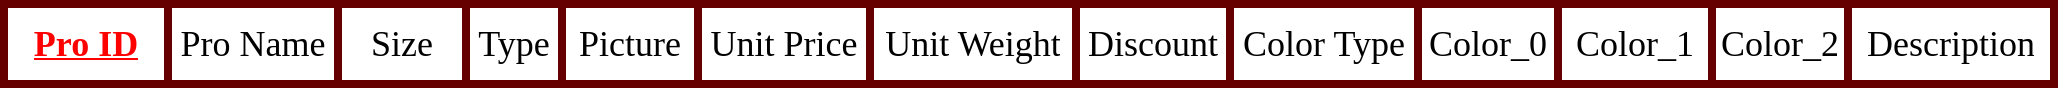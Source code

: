 <mxfile version="19.0.3" type="device" pages="9"><diagram id="R2lEEEUBdFMjLlhIrx00" name="Product"><mxGraphModel dx="1108" dy="563" grid="1" gridSize="10" guides="1" tooltips="1" connect="1" arrows="1" fold="1" page="1" pageScale="1" pageWidth="850" pageHeight="1100" math="0" shadow="0" extFonts="Permanent Marker^https://fonts.googleapis.com/css?family=Permanent+Marker"><root><mxCell id="0"/><mxCell id="1" parent="0"/><mxCell id="2ifayJPnqszkO62rYKg5-1" value="" style="shape=table;startSize=0;container=1;collapsible=0;childLayout=tableLayout;strokeWidth=4;strokeColor=#660000;" parent="1" vertex="1"><mxGeometry x="5" y="30" width="1025" height="40" as="geometry"/></mxCell><mxCell id="2ifayJPnqszkO62rYKg5-2" value="" style="shape=tableRow;horizontal=0;startSize=0;swimlaneHead=0;swimlaneBody=0;top=0;left=0;bottom=0;right=0;collapsible=0;dropTarget=0;fillColor=none;points=[[0,0.5],[1,0.5]];portConstraint=eastwest;" parent="2ifayJPnqszkO62rYKg5-1" vertex="1"><mxGeometry width="1025" height="40" as="geometry"/></mxCell><mxCell id="2ifayJPnqszkO62rYKg5-3" value="&lt;font face=&quot;Times New Roman&quot; color=&quot;#ff0000&quot; style=&quot;font-size: 18px;&quot;&gt;&lt;u style=&quot;&quot;&gt;&lt;b style=&quot;&quot;&gt;Pro ID&lt;/b&gt;&lt;/u&gt;&lt;/font&gt;" style="shape=partialRectangle;html=1;whiteSpace=wrap;connectable=0;overflow=hidden;fillColor=none;top=0;left=0;bottom=0;right=0;pointerEvents=1;" parent="2ifayJPnqszkO62rYKg5-2" vertex="1"><mxGeometry width="82" height="40" as="geometry"><mxRectangle width="82" height="40" as="alternateBounds"/></mxGeometry></mxCell><mxCell id="2ifayJPnqszkO62rYKg5-4" value="&lt;font face=&quot;Times New Roman&quot; style=&quot;font-size: 18px;&quot;&gt;Pro Name&lt;/font&gt;" style="shape=partialRectangle;html=1;whiteSpace=wrap;connectable=0;overflow=hidden;fillColor=none;top=0;left=0;bottom=0;right=0;pointerEvents=1;" parent="2ifayJPnqszkO62rYKg5-2" vertex="1"><mxGeometry x="82" width="85" height="40" as="geometry"><mxRectangle width="85" height="40" as="alternateBounds"/></mxGeometry></mxCell><mxCell id="2ifayJPnqszkO62rYKg5-5" value="&lt;font face=&quot;Times New Roman&quot; style=&quot;font-size: 18px;&quot;&gt;Size&lt;/font&gt;" style="shape=partialRectangle;html=1;whiteSpace=wrap;connectable=0;overflow=hidden;fillColor=none;top=0;left=0;bottom=0;right=0;pointerEvents=1;" parent="2ifayJPnqszkO62rYKg5-2" vertex="1"><mxGeometry x="167" width="64" height="40" as="geometry"><mxRectangle width="64" height="40" as="alternateBounds"/></mxGeometry></mxCell><mxCell id="2ifayJPnqszkO62rYKg5-6" value="&lt;font face=&quot;Times New Roman&quot; style=&quot;font-size: 18px;&quot;&gt;Type&lt;/font&gt;" style="shape=partialRectangle;html=1;whiteSpace=wrap;connectable=0;overflow=hidden;fillColor=none;top=0;left=0;bottom=0;right=0;pointerEvents=1;" parent="2ifayJPnqszkO62rYKg5-2" vertex="1"><mxGeometry x="231" width="48" height="40" as="geometry"><mxRectangle width="48" height="40" as="alternateBounds"/></mxGeometry></mxCell><mxCell id="2ifayJPnqszkO62rYKg5-7" value="&lt;font face=&quot;Times New Roman&quot; style=&quot;font-size: 18px;&quot;&gt;Picture&lt;/font&gt;" style="shape=partialRectangle;html=1;whiteSpace=wrap;connectable=0;overflow=hidden;fillColor=none;top=0;left=0;bottom=0;right=0;pointerEvents=1;" parent="2ifayJPnqszkO62rYKg5-2" vertex="1"><mxGeometry x="279" width="68" height="40" as="geometry"><mxRectangle width="68" height="40" as="alternateBounds"/></mxGeometry></mxCell><mxCell id="2ifayJPnqszkO62rYKg5-8" value="&lt;font face=&quot;Times New Roman&quot; style=&quot;font-size: 18px;&quot;&gt;Unit Price&lt;/font&gt;" style="shape=partialRectangle;html=1;whiteSpace=wrap;connectable=0;overflow=hidden;fillColor=none;top=0;left=0;bottom=0;right=0;pointerEvents=1;" parent="2ifayJPnqszkO62rYKg5-2" vertex="1"><mxGeometry x="347" width="86" height="40" as="geometry"><mxRectangle width="86" height="40" as="alternateBounds"/></mxGeometry></mxCell><mxCell id="2ifayJPnqszkO62rYKg5-9" value="&lt;font face=&quot;Times New Roman&quot; style=&quot;font-size: 18px;&quot;&gt;Unit Weight&lt;/font&gt;" style="shape=partialRectangle;html=1;whiteSpace=wrap;connectable=0;overflow=hidden;fillColor=none;top=0;left=0;bottom=0;right=0;pointerEvents=1;" parent="2ifayJPnqszkO62rYKg5-2" vertex="1"><mxGeometry x="433" width="103" height="40" as="geometry"><mxRectangle width="103" height="40" as="alternateBounds"/></mxGeometry></mxCell><mxCell id="2ifayJPnqszkO62rYKg5-10" value="&lt;font face=&quot;Times New Roman&quot; style=&quot;font-size: 18px;&quot;&gt;Discount&lt;/font&gt;" style="shape=partialRectangle;html=1;whiteSpace=wrap;connectable=0;overflow=hidden;fillColor=none;top=0;left=0;bottom=0;right=0;pointerEvents=1;" parent="2ifayJPnqszkO62rYKg5-2" vertex="1"><mxGeometry x="536" width="77" height="40" as="geometry"><mxRectangle width="77" height="40" as="alternateBounds"/></mxGeometry></mxCell><mxCell id="2ifayJPnqszkO62rYKg5-11" value="&lt;font face=&quot;Times New Roman&quot; style=&quot;font-size: 18px;&quot;&gt;Color Type&lt;/font&gt;" style="shape=partialRectangle;html=1;whiteSpace=wrap;connectable=0;overflow=hidden;fillColor=none;top=0;left=0;bottom=0;right=0;pointerEvents=1;" parent="2ifayJPnqszkO62rYKg5-2" vertex="1"><mxGeometry x="613" width="94" height="40" as="geometry"><mxRectangle width="94" height="40" as="alternateBounds"/></mxGeometry></mxCell><mxCell id="2ifayJPnqszkO62rYKg5-12" value="&lt;font face=&quot;Times New Roman&quot; style=&quot;font-size: 18px;&quot;&gt;Color_0&lt;/font&gt;" style="shape=partialRectangle;html=1;whiteSpace=wrap;connectable=0;overflow=hidden;fillColor=none;top=0;left=0;bottom=0;right=0;pointerEvents=1;" parent="2ifayJPnqszkO62rYKg5-2" vertex="1"><mxGeometry x="707" width="70" height="40" as="geometry"><mxRectangle width="70" height="40" as="alternateBounds"/></mxGeometry></mxCell><mxCell id="2ifayJPnqszkO62rYKg5-13" value="&lt;span style=&quot;&quot;&gt;&lt;font face=&quot;Times New Roman&quot; style=&quot;font-size: 18px;&quot;&gt;Color_1&lt;/font&gt;&lt;/span&gt;" style="shape=partialRectangle;html=1;whiteSpace=wrap;connectable=0;overflow=hidden;fillColor=none;top=0;left=0;bottom=0;right=0;pointerEvents=1;" parent="2ifayJPnqszkO62rYKg5-2" vertex="1"><mxGeometry x="777" width="77" height="40" as="geometry"><mxRectangle width="77" height="40" as="alternateBounds"/></mxGeometry></mxCell><mxCell id="2ifayJPnqszkO62rYKg5-14" value="&lt;span style=&quot;&quot;&gt;&lt;font face=&quot;Times New Roman&quot; style=&quot;font-size: 18px;&quot;&gt;Color_2&lt;/font&gt;&lt;/span&gt;" style="shape=partialRectangle;html=1;whiteSpace=wrap;connectable=0;overflow=hidden;fillColor=none;top=0;left=0;bottom=0;right=0;pointerEvents=1;" parent="2ifayJPnqszkO62rYKg5-2" vertex="1"><mxGeometry x="854" width="68" height="40" as="geometry"><mxRectangle width="68" height="40" as="alternateBounds"/></mxGeometry></mxCell><mxCell id="2ifayJPnqszkO62rYKg5-15" value="&lt;font face=&quot;Times New Roman&quot; style=&quot;font-size: 18px;&quot;&gt;Description&lt;/font&gt;" style="shape=partialRectangle;html=1;whiteSpace=wrap;connectable=0;overflow=hidden;fillColor=none;top=0;left=0;bottom=0;right=0;pointerEvents=1;" parent="2ifayJPnqszkO62rYKg5-2" vertex="1"><mxGeometry x="922" width="103" height="40" as="geometry"><mxRectangle width="103" height="40" as="alternateBounds"/></mxGeometry></mxCell></root></mxGraphModel></diagram><diagram id="gsistdk9WKYubF_SPt92" name="Employee"><mxGraphModel dx="1108" dy="1663" grid="1" gridSize="10" guides="1" tooltips="1" connect="1" arrows="1" fold="1" page="1" pageScale="1" pageWidth="850" pageHeight="1100" math="0" shadow="0"><root><mxCell id="0"/><mxCell id="1" parent="0"/><mxCell id="C2Mk07jFvSsin2Bm5-D6-1" value="" style="shape=table;startSize=0;container=1;collapsible=0;childLayout=tableLayout;fontSize=24;fontColor=#000000;strokeWidth=4;strokeColor=#660000;" parent="1" vertex="1"><mxGeometry x="10" y="-1070" width="815" height="40" as="geometry"/></mxCell><mxCell id="C2Mk07jFvSsin2Bm5-D6-2" value="" style="shape=tableRow;horizontal=0;startSize=0;swimlaneHead=0;swimlaneBody=0;top=0;left=0;bottom=0;right=0;collapsible=0;dropTarget=0;fillColor=none;points=[[0,0.5],[1,0.5]];portConstraint=eastwest;fontSize=24;fontColor=#000000;strokeWidth=2;" parent="C2Mk07jFvSsin2Bm5-D6-1" vertex="1"><mxGeometry width="815" height="40" as="geometry"/></mxCell><mxCell id="C2Mk07jFvSsin2Bm5-D6-3" value="&lt;b&gt;&lt;font style=&quot;font-size: 18px;&quot; face=&quot;Times New Roman&quot; color=&quot;#ff0000&quot;&gt;&lt;u&gt;SSN&lt;/u&gt;&lt;/font&gt;&lt;/b&gt;" style="shape=partialRectangle;html=1;whiteSpace=wrap;connectable=0;overflow=hidden;fillColor=none;top=0;left=0;bottom=0;right=0;pointerEvents=1;fontSize=24;fontColor=#000000;strokeWidth=2;" parent="C2Mk07jFvSsin2Bm5-D6-2" vertex="1"><mxGeometry width="65" height="40" as="geometry"><mxRectangle width="65" height="40" as="alternateBounds"/></mxGeometry></mxCell><mxCell id="C2Mk07jFvSsin2Bm5-D6-4" value="&lt;font style=&quot;font-size: 18px;&quot; face=&quot;Times New Roman&quot;&gt;F_Name&lt;/font&gt;" style="shape=partialRectangle;html=1;whiteSpace=wrap;connectable=0;overflow=hidden;fillColor=none;top=0;left=0;bottom=0;right=0;pointerEvents=1;fontSize=24;fontColor=#000000;strokeWidth=2;" parent="C2Mk07jFvSsin2Bm5-D6-2" vertex="1"><mxGeometry x="65" width="100" height="40" as="geometry"><mxRectangle width="100" height="40" as="alternateBounds"/></mxGeometry></mxCell><mxCell id="C2Mk07jFvSsin2Bm5-D6-5" value="&lt;font face=&quot;Times New Roman&quot; style=&quot;font-size: 18px;&quot;&gt;M_Name&lt;/font&gt;" style="shape=partialRectangle;html=1;whiteSpace=wrap;connectable=0;overflow=hidden;fillColor=none;top=0;left=0;bottom=0;right=0;pointerEvents=1;fontSize=24;fontColor=#000000;strokeWidth=2;" parent="C2Mk07jFvSsin2Bm5-D6-2" vertex="1"><mxGeometry x="165" width="100" height="40" as="geometry"><mxRectangle width="100" height="40" as="alternateBounds"/></mxGeometry></mxCell><mxCell id="C2Mk07jFvSsin2Bm5-D6-6" value="&lt;font face=&quot;Times New Roman&quot; style=&quot;font-size: 18px;&quot;&gt;L_Name&lt;/font&gt;" style="shape=partialRectangle;html=1;whiteSpace=wrap;connectable=0;overflow=hidden;fillColor=none;top=0;left=0;bottom=0;right=0;pointerEvents=1;fontSize=24;fontColor=#000000;strokeWidth=2;" parent="C2Mk07jFvSsin2Bm5-D6-2" vertex="1"><mxGeometry x="265" width="90" height="40" as="geometry"><mxRectangle width="90" height="40" as="alternateBounds"/></mxGeometry></mxCell><mxCell id="C2Mk07jFvSsin2Bm5-D6-7" value="&lt;font face=&quot;Times New Roman&quot; style=&quot;font-size: 18px;&quot;&gt;DoB&lt;/font&gt;" style="shape=partialRectangle;html=1;whiteSpace=wrap;connectable=0;overflow=hidden;fillColor=none;top=0;left=0;bottom=0;right=0;pointerEvents=1;fontSize=24;fontColor=#000000;strokeWidth=2;" parent="C2Mk07jFvSsin2Bm5-D6-2" vertex="1"><mxGeometry x="355" width="60" height="40" as="geometry"><mxRectangle width="60" height="40" as="alternateBounds"/></mxGeometry></mxCell><mxCell id="C2Mk07jFvSsin2Bm5-D6-8" value="&lt;font face=&quot;Times New Roman&quot; style=&quot;font-size: 18px;&quot;&gt;Age&lt;/font&gt;" style="shape=partialRectangle;html=1;whiteSpace=wrap;connectable=0;overflow=hidden;fillColor=none;top=0;left=0;bottom=0;right=0;pointerEvents=1;fontSize=24;fontColor=#000000;strokeWidth=2;" parent="C2Mk07jFvSsin2Bm5-D6-2" vertex="1"><mxGeometry x="415" width="50" height="40" as="geometry"><mxRectangle width="50" height="40" as="alternateBounds"/></mxGeometry></mxCell><mxCell id="C2Mk07jFvSsin2Bm5-D6-9" value="&lt;font face=&quot;Times New Roman&quot; style=&quot;font-size: 18px;&quot;&gt;Gender&lt;/font&gt;" style="shape=partialRectangle;html=1;whiteSpace=wrap;connectable=0;overflow=hidden;fillColor=none;top=0;left=0;bottom=0;right=0;pointerEvents=1;fontSize=24;fontColor=#000000;strokeWidth=2;" parent="C2Mk07jFvSsin2Bm5-D6-2" vertex="1"><mxGeometry x="465" width="70" height="40" as="geometry"><mxRectangle width="70" height="40" as="alternateBounds"/></mxGeometry></mxCell><mxCell id="C2Mk07jFvSsin2Bm5-D6-10" value="&lt;span style=&quot;&quot;&gt;&lt;font face=&quot;Times New Roman&quot; style=&quot;font-size: 18px;&quot;&gt;Salary&lt;/font&gt;&lt;/span&gt;" style="shape=partialRectangle;html=1;whiteSpace=wrap;connectable=0;overflow=hidden;fillColor=none;top=0;left=0;bottom=0;right=0;pointerEvents=1;fontSize=24;fontColor=#000000;strokeWidth=2;" parent="C2Mk07jFvSsin2Bm5-D6-2" vertex="1"><mxGeometry x="535" width="70" height="40" as="geometry"><mxRectangle width="70" height="40" as="alternateBounds"/></mxGeometry></mxCell><mxCell id="C2Mk07jFvSsin2Bm5-D6-11" value="&lt;font face=&quot;Times New Roman&quot; style=&quot;font-size: 18px;&quot;&gt;Country&lt;/font&gt;" style="shape=partialRectangle;html=1;whiteSpace=wrap;connectable=0;overflow=hidden;fillColor=none;top=0;left=0;bottom=0;right=0;pointerEvents=1;fontSize=24;fontColor=#000000;strokeWidth=2;" parent="C2Mk07jFvSsin2Bm5-D6-2" vertex="1"><mxGeometry x="605" width="80" height="40" as="geometry"><mxRectangle width="80" height="40" as="alternateBounds"/></mxGeometry></mxCell><mxCell id="C2Mk07jFvSsin2Bm5-D6-12" value="&lt;font face=&quot;Times New Roman&quot; style=&quot;font-size: 18px;&quot;&gt;City&lt;/font&gt;" style="shape=partialRectangle;html=1;whiteSpace=wrap;connectable=0;overflow=hidden;fillColor=none;top=0;left=0;bottom=0;right=0;pointerEvents=1;fontSize=24;fontColor=#000000;strokeWidth=2;" parent="C2Mk07jFvSsin2Bm5-D6-2" vertex="1"><mxGeometry x="685" width="70" height="40" as="geometry"><mxRectangle width="70" height="40" as="alternateBounds"/></mxGeometry></mxCell><mxCell id="C2Mk07jFvSsin2Bm5-D6-13" value="&lt;font face=&quot;Times New Roman&quot; style=&quot;font-size: 18px;&quot;&gt;ZIP&lt;/font&gt;" style="shape=partialRectangle;html=1;whiteSpace=wrap;connectable=0;overflow=hidden;fillColor=none;top=0;left=0;bottom=0;right=0;pointerEvents=1;fontSize=24;fontColor=#000000;strokeWidth=2;" parent="C2Mk07jFvSsin2Bm5-D6-2" vertex="1"><mxGeometry x="755" width="60" height="40" as="geometry"><mxRectangle width="60" height="40" as="alternateBounds"/></mxGeometry></mxCell></root></mxGraphModel></diagram><diagram id="g5YQfn3Zeu5jnhX4wevy" name="Customer"><mxGraphModel dx="1108" dy="563" grid="1" gridSize="10" guides="1" tooltips="1" connect="1" arrows="1" fold="1" page="1" pageScale="1" pageWidth="850" pageHeight="1100" math="0" shadow="0"><root><mxCell id="0"/><mxCell id="1" parent="0"/><mxCell id="I0xj5gRgCi5lV7w28X9l-1" value="" style="shape=table;startSize=0;container=1;collapsible=0;childLayout=tableLayout;fontSize=24;fontColor=#000000;strokeWidth=4;strokeColor=#660000;" parent="1" vertex="1"><mxGeometry x="10" y="20" width="745" height="40" as="geometry"/></mxCell><mxCell id="I0xj5gRgCi5lV7w28X9l-2" value="" style="shape=tableRow;horizontal=0;startSize=0;swimlaneHead=0;swimlaneBody=0;top=0;left=0;bottom=0;right=0;collapsible=0;dropTarget=0;fillColor=none;points=[[0,0.5],[1,0.5]];portConstraint=eastwest;fontSize=24;fontColor=#000000;strokeWidth=2;" parent="I0xj5gRgCi5lV7w28X9l-1" vertex="1"><mxGeometry width="745" height="40" as="geometry"/></mxCell><mxCell id="I0xj5gRgCi5lV7w28X9l-3" value="&lt;b&gt;&lt;font style=&quot;font-size: 18px;&quot; face=&quot;Times New Roman&quot; color=&quot;#ff0000&quot;&gt;&lt;u&gt;Cust ID&lt;/u&gt;&lt;/font&gt;&lt;/b&gt;" style="shape=partialRectangle;html=1;whiteSpace=wrap;connectable=0;overflow=hidden;fillColor=none;top=0;left=0;bottom=0;right=0;pointerEvents=1;fontSize=24;fontColor=#000000;strokeWidth=2;" parent="I0xj5gRgCi5lV7w28X9l-2" vertex="1"><mxGeometry width="75" height="40" as="geometry"><mxRectangle width="75" height="40" as="alternateBounds"/></mxGeometry></mxCell><mxCell id="I0xj5gRgCi5lV7w28X9l-4" value="&lt;font style=&quot;font-size: 18px;&quot; face=&quot;Times New Roman&quot;&gt;F_Name&lt;/font&gt;" style="shape=partialRectangle;html=1;whiteSpace=wrap;connectable=0;overflow=hidden;fillColor=none;top=0;left=0;bottom=0;right=0;pointerEvents=1;fontSize=24;fontColor=#000000;strokeWidth=2;" parent="I0xj5gRgCi5lV7w28X9l-2" vertex="1"><mxGeometry x="75" width="90" height="40" as="geometry"><mxRectangle width="90" height="40" as="alternateBounds"/></mxGeometry></mxCell><mxCell id="I0xj5gRgCi5lV7w28X9l-5" value="&lt;font face=&quot;Times New Roman&quot; style=&quot;font-size: 18px;&quot;&gt;M_Name&lt;/font&gt;" style="shape=partialRectangle;html=1;whiteSpace=wrap;connectable=0;overflow=hidden;fillColor=none;top=0;left=0;bottom=0;right=0;pointerEvents=1;fontSize=24;fontColor=#000000;strokeWidth=2;" parent="I0xj5gRgCi5lV7w28X9l-2" vertex="1"><mxGeometry x="165" width="100" height="40" as="geometry"><mxRectangle width="100" height="40" as="alternateBounds"/></mxGeometry></mxCell><mxCell id="I0xj5gRgCi5lV7w28X9l-6" value="&lt;font face=&quot;Times New Roman&quot; style=&quot;font-size: 18px;&quot;&gt;L_Name&lt;/font&gt;" style="shape=partialRectangle;html=1;whiteSpace=wrap;connectable=0;overflow=hidden;fillColor=none;top=0;left=0;bottom=0;right=0;pointerEvents=1;fontSize=24;fontColor=#000000;strokeWidth=2;" parent="I0xj5gRgCi5lV7w28X9l-2" vertex="1"><mxGeometry x="265" width="90" height="40" as="geometry"><mxRectangle width="90" height="40" as="alternateBounds"/></mxGeometry></mxCell><mxCell id="I0xj5gRgCi5lV7w28X9l-7" value="&lt;font face=&quot;Times New Roman&quot; style=&quot;font-size: 18px;&quot;&gt;DoB&lt;/font&gt;" style="shape=partialRectangle;html=1;whiteSpace=wrap;connectable=0;overflow=hidden;fillColor=none;top=0;left=0;bottom=0;right=0;pointerEvents=1;fontSize=24;fontColor=#000000;strokeWidth=2;" parent="I0xj5gRgCi5lV7w28X9l-2" vertex="1"><mxGeometry x="355" width="60" height="40" as="geometry"><mxRectangle width="60" height="40" as="alternateBounds"/></mxGeometry></mxCell><mxCell id="I0xj5gRgCi5lV7w28X9l-8" value="&lt;font face=&quot;Times New Roman&quot; style=&quot;font-size: 18px;&quot;&gt;Age&lt;/font&gt;" style="shape=partialRectangle;html=1;whiteSpace=wrap;connectable=0;overflow=hidden;fillColor=none;top=0;left=0;bottom=0;right=0;pointerEvents=1;fontSize=24;fontColor=#000000;strokeWidth=2;" parent="I0xj5gRgCi5lV7w28X9l-2" vertex="1"><mxGeometry x="415" width="50" height="40" as="geometry"><mxRectangle width="50" height="40" as="alternateBounds"/></mxGeometry></mxCell><mxCell id="I0xj5gRgCi5lV7w28X9l-9" value="&lt;font face=&quot;Times New Roman&quot; style=&quot;font-size: 18px;&quot;&gt;Gender&lt;/font&gt;" style="shape=partialRectangle;html=1;whiteSpace=wrap;connectable=0;overflow=hidden;fillColor=none;top=0;left=0;bottom=0;right=0;pointerEvents=1;fontSize=24;fontColor=#000000;strokeWidth=2;" parent="I0xj5gRgCi5lV7w28X9l-2" vertex="1"><mxGeometry x="465" width="70" height="40" as="geometry"><mxRectangle width="70" height="40" as="alternateBounds"/></mxGeometry></mxCell><mxCell id="I0xj5gRgCi5lV7w28X9l-10" value="&lt;font face=&quot;Times New Roman&quot; style=&quot;font-size: 18px;&quot;&gt;Country&lt;/font&gt;" style="shape=partialRectangle;html=1;whiteSpace=wrap;connectable=0;overflow=hidden;fillColor=none;top=0;left=0;bottom=0;right=0;pointerEvents=1;fontSize=24;fontColor=#000000;strokeWidth=2;" parent="I0xj5gRgCi5lV7w28X9l-2" vertex="1"><mxGeometry x="535" width="80" height="40" as="geometry"><mxRectangle width="80" height="40" as="alternateBounds"/></mxGeometry></mxCell><mxCell id="I0xj5gRgCi5lV7w28X9l-11" value="&lt;font face=&quot;Times New Roman&quot; style=&quot;font-size: 18px;&quot;&gt;City&lt;/font&gt;" style="shape=partialRectangle;html=1;whiteSpace=wrap;connectable=0;overflow=hidden;fillColor=none;top=0;left=0;bottom=0;right=0;pointerEvents=1;fontSize=24;fontColor=#000000;strokeWidth=2;" parent="I0xj5gRgCi5lV7w28X9l-2" vertex="1"><mxGeometry x="615" width="70" height="40" as="geometry"><mxRectangle width="70" height="40" as="alternateBounds"/></mxGeometry></mxCell><mxCell id="I0xj5gRgCi5lV7w28X9l-12" value="&lt;font face=&quot;Times New Roman&quot; style=&quot;font-size: 18px;&quot;&gt;ZIP&lt;/font&gt;" style="shape=partialRectangle;html=1;whiteSpace=wrap;connectable=0;overflow=hidden;fillColor=none;top=0;left=0;bottom=0;right=0;pointerEvents=1;fontSize=24;fontColor=#000000;strokeWidth=2;" parent="I0xj5gRgCi5lV7w28X9l-2" vertex="1"><mxGeometry x="685" width="60" height="40" as="geometry"><mxRectangle width="60" height="40" as="alternateBounds"/></mxGeometry></mxCell></root></mxGraphModel></diagram><diagram id="PW2NyZwvvS27MzsDH6H8" name="Shipper"><mxGraphModel dx="1108" dy="563" grid="1" gridSize="10" guides="1" tooltips="1" connect="1" arrows="1" fold="1" page="1" pageScale="1" pageWidth="850" pageHeight="1100" math="0" shadow="0"><root><mxCell id="0"/><mxCell id="1" parent="0"/><mxCell id="OYxKFIG0fvHnYv5vlLkp-2" value="" style="shape=table;startSize=0;container=1;collapsible=0;childLayout=tableLayout;fontSize=24;fontColor=#000000;strokeWidth=4;strokeColor=#660000;" parent="1" vertex="1"><mxGeometry x="10" y="10" width="745" height="40" as="geometry"/></mxCell><mxCell id="OYxKFIG0fvHnYv5vlLkp-3" value="" style="shape=tableRow;horizontal=0;startSize=0;swimlaneHead=0;swimlaneBody=0;top=0;left=0;bottom=0;right=0;collapsible=0;dropTarget=0;fillColor=none;points=[[0,0.5],[1,0.5]];portConstraint=eastwest;fontSize=24;fontColor=#000000;strokeWidth=2;" parent="OYxKFIG0fvHnYv5vlLkp-2" vertex="1"><mxGeometry width="745" height="40" as="geometry"/></mxCell><mxCell id="OYxKFIG0fvHnYv5vlLkp-4" value="&lt;b style=&quot;font-family: &amp;quot;Times New Roman&amp;quot;;&quot;&gt;&lt;u&gt;&lt;font style=&quot;font-size: 18px;&quot; color=&quot;#ff0000&quot;&gt;Shipper ID&lt;/font&gt;&lt;/u&gt;&lt;/b&gt;" style="shape=partialRectangle;html=1;whiteSpace=wrap;connectable=0;overflow=hidden;fillColor=none;top=0;left=0;bottom=0;right=0;pointerEvents=1;fontSize=24;fontColor=#000000;strokeWidth=2;" parent="OYxKFIG0fvHnYv5vlLkp-3" vertex="1"><mxGeometry width="105" height="40" as="geometry"><mxRectangle width="105" height="40" as="alternateBounds"/></mxGeometry></mxCell><mxCell id="OYxKFIG0fvHnYv5vlLkp-5" value="&lt;font style=&quot;font-size: 18px;&quot; face=&quot;Times New Roman&quot;&gt;F_Name&lt;/font&gt;" style="shape=partialRectangle;html=1;whiteSpace=wrap;connectable=0;overflow=hidden;fillColor=none;top=0;left=0;bottom=0;right=0;pointerEvents=1;fontSize=24;fontColor=#000000;strokeWidth=2;" parent="OYxKFIG0fvHnYv5vlLkp-3" vertex="1"><mxGeometry x="105" width="80" height="40" as="geometry"><mxRectangle width="80" height="40" as="alternateBounds"/></mxGeometry></mxCell><mxCell id="OYxKFIG0fvHnYv5vlLkp-6" value="&lt;font face=&quot;Times New Roman&quot; style=&quot;font-size: 18px;&quot;&gt;M_Name&lt;/font&gt;" style="shape=partialRectangle;html=1;whiteSpace=wrap;connectable=0;overflow=hidden;fillColor=none;top=0;left=0;bottom=0;right=0;pointerEvents=1;fontSize=24;fontColor=#000000;strokeWidth=2;" parent="OYxKFIG0fvHnYv5vlLkp-3" vertex="1"><mxGeometry x="185" width="90" height="40" as="geometry"><mxRectangle width="90" height="40" as="alternateBounds"/></mxGeometry></mxCell><mxCell id="OYxKFIG0fvHnYv5vlLkp-7" value="&lt;font face=&quot;Times New Roman&quot; style=&quot;font-size: 18px;&quot;&gt;L_Name&lt;/font&gt;" style="shape=partialRectangle;html=1;whiteSpace=wrap;connectable=0;overflow=hidden;fillColor=none;top=0;left=0;bottom=0;right=0;pointerEvents=1;fontSize=24;fontColor=#000000;strokeWidth=2;" parent="OYxKFIG0fvHnYv5vlLkp-3" vertex="1"><mxGeometry x="275" width="80" height="40" as="geometry"><mxRectangle width="80" height="40" as="alternateBounds"/></mxGeometry></mxCell><mxCell id="OYxKFIG0fvHnYv5vlLkp-8" value="&lt;font face=&quot;Times New Roman&quot; style=&quot;font-size: 18px;&quot;&gt;DoB&lt;/font&gt;" style="shape=partialRectangle;html=1;whiteSpace=wrap;connectable=0;overflow=hidden;fillColor=none;top=0;left=0;bottom=0;right=0;pointerEvents=1;fontSize=24;fontColor=#000000;strokeWidth=2;" parent="OYxKFIG0fvHnYv5vlLkp-3" vertex="1"><mxGeometry x="355" width="60" height="40" as="geometry"><mxRectangle width="60" height="40" as="alternateBounds"/></mxGeometry></mxCell><mxCell id="OYxKFIG0fvHnYv5vlLkp-9" value="&lt;font face=&quot;Times New Roman&quot; style=&quot;font-size: 18px;&quot;&gt;Age&lt;/font&gt;" style="shape=partialRectangle;html=1;whiteSpace=wrap;connectable=0;overflow=hidden;fillColor=none;top=0;left=0;bottom=0;right=0;pointerEvents=1;fontSize=24;fontColor=#000000;strokeWidth=2;" parent="OYxKFIG0fvHnYv5vlLkp-3" vertex="1"><mxGeometry x="415" width="50" height="40" as="geometry"><mxRectangle width="50" height="40" as="alternateBounds"/></mxGeometry></mxCell><mxCell id="OYxKFIG0fvHnYv5vlLkp-10" value="&lt;font face=&quot;Times New Roman&quot; style=&quot;font-size: 18px;&quot;&gt;Gender&lt;/font&gt;" style="shape=partialRectangle;html=1;whiteSpace=wrap;connectable=0;overflow=hidden;fillColor=none;top=0;left=0;bottom=0;right=0;pointerEvents=1;fontSize=24;fontColor=#000000;strokeWidth=2;" parent="OYxKFIG0fvHnYv5vlLkp-3" vertex="1"><mxGeometry x="465" width="70" height="40" as="geometry"><mxRectangle width="70" height="40" as="alternateBounds"/></mxGeometry></mxCell><mxCell id="OYxKFIG0fvHnYv5vlLkp-11" value="&lt;font face=&quot;Times New Roman&quot; style=&quot;font-size: 18px;&quot;&gt;Country&lt;/font&gt;" style="shape=partialRectangle;html=1;whiteSpace=wrap;connectable=0;overflow=hidden;fillColor=none;top=0;left=0;bottom=0;right=0;pointerEvents=1;fontSize=24;fontColor=#000000;strokeWidth=2;" parent="OYxKFIG0fvHnYv5vlLkp-3" vertex="1"><mxGeometry x="535" width="80" height="40" as="geometry"><mxRectangle width="80" height="40" as="alternateBounds"/></mxGeometry></mxCell><mxCell id="OYxKFIG0fvHnYv5vlLkp-12" value="&lt;font face=&quot;Times New Roman&quot; style=&quot;font-size: 18px;&quot;&gt;City&lt;/font&gt;" style="shape=partialRectangle;html=1;whiteSpace=wrap;connectable=0;overflow=hidden;fillColor=none;top=0;left=0;bottom=0;right=0;pointerEvents=1;fontSize=24;fontColor=#000000;strokeWidth=2;" parent="OYxKFIG0fvHnYv5vlLkp-3" vertex="1"><mxGeometry x="615" width="70" height="40" as="geometry"><mxRectangle width="70" height="40" as="alternateBounds"/></mxGeometry></mxCell><mxCell id="OYxKFIG0fvHnYv5vlLkp-13" value="&lt;font face=&quot;Times New Roman&quot; style=&quot;font-size: 18px;&quot;&gt;ZIP&lt;/font&gt;" style="shape=partialRectangle;html=1;whiteSpace=wrap;connectable=0;overflow=hidden;fillColor=none;top=0;left=0;bottom=0;right=0;pointerEvents=1;fontSize=24;fontColor=#000000;strokeWidth=2;" parent="OYxKFIG0fvHnYv5vlLkp-3" vertex="1"><mxGeometry x="685" width="60" height="40" as="geometry"><mxRectangle width="60" height="40" as="alternateBounds"/></mxGeometry></mxCell></root></mxGraphModel></diagram><diagram id="RxqmzeKjjB-rRsg5o8OE" name="Order"><mxGraphModel dx="1108" dy="563" grid="1" gridSize="10" guides="1" tooltips="1" connect="1" arrows="1" fold="1" page="1" pageScale="1" pageWidth="850" pageHeight="1100" math="0" shadow="0"><root><mxCell id="0"/><mxCell id="1" parent="0"/><mxCell id="Cc4bXHDFBxADOla6wkc1-1" value="" style="shape=table;startSize=0;container=1;collapsible=0;childLayout=tableLayout;fontFamily=Times New Roman;fontSize=18;fontColor=#000000;strokeWidth=4;strokeColor=#660000;" parent="1" vertex="1"><mxGeometry x="10" y="20" width="315" height="40" as="geometry"/></mxCell><mxCell id="Cc4bXHDFBxADOla6wkc1-2" value="" style="shape=tableRow;horizontal=0;startSize=0;swimlaneHead=0;swimlaneBody=0;top=0;left=0;bottom=0;right=0;collapsible=0;dropTarget=0;fillColor=none;points=[[0,0.5],[1,0.5]];portConstraint=eastwest;fontFamily=Times New Roman;fontSize=18;fontColor=#000000;strokeWidth=2;" parent="Cc4bXHDFBxADOla6wkc1-1" vertex="1"><mxGeometry width="315" height="40" as="geometry"/></mxCell><mxCell id="Cc4bXHDFBxADOla6wkc1-3" value="&lt;b&gt;&lt;font color=&quot;#ff0000&quot; style=&quot;font-size: 18px;&quot;&gt;&lt;u style=&quot;&quot;&gt;Order ID&lt;/u&gt;&lt;/font&gt;&lt;/b&gt;" style="shape=partialRectangle;html=1;whiteSpace=wrap;connectable=0;overflow=hidden;fillColor=none;top=0;left=0;bottom=0;right=0;pointerEvents=1;fontFamily=Times New Roman;fontSize=18;fontColor=#000000;strokeWidth=2;" parent="Cc4bXHDFBxADOla6wkc1-2" vertex="1"><mxGeometry width="85" height="40" as="geometry"><mxRectangle width="85" height="40" as="alternateBounds"/></mxGeometry></mxCell><mxCell id="Cc4bXHDFBxADOla6wkc1-4" value="Order Date" style="shape=partialRectangle;html=1;whiteSpace=wrap;connectable=0;overflow=hidden;fillColor=none;top=0;left=0;bottom=0;right=0;pointerEvents=1;fontFamily=Times New Roman;fontSize=18;fontColor=#000000;strokeWidth=2;" parent="Cc4bXHDFBxADOla6wkc1-2" vertex="1"><mxGeometry x="85" width="100" height="40" as="geometry"><mxRectangle width="100" height="40" as="alternateBounds"/></mxGeometry></mxCell><mxCell id="Cc4bXHDFBxADOla6wkc1-5" value="Quantity" style="shape=partialRectangle;html=1;whiteSpace=wrap;connectable=0;overflow=hidden;fillColor=none;top=0;left=0;bottom=0;right=0;pointerEvents=1;fontFamily=Times New Roman;fontSize=18;fontColor=#000000;strokeWidth=2;" parent="Cc4bXHDFBxADOla6wkc1-2" vertex="1"><mxGeometry x="185" width="130" height="40" as="geometry"><mxRectangle width="130" height="40" as="alternateBounds"/></mxGeometry></mxCell></root></mxGraphModel></diagram><diagram id="abo1SqGTMNv9U0wJ8kO_" name="Order Detail"><mxGraphModel dx="1108" dy="563" grid="1" gridSize="10" guides="1" tooltips="1" connect="1" arrows="1" fold="1" page="1" pageScale="1" pageWidth="850" pageHeight="1100" math="0" shadow="0"><root><mxCell id="0"/><mxCell id="1" parent="0"/><mxCell id="1UVA8mZjh62TiPBxHQGz-1" value="" style="shape=table;startSize=0;container=1;collapsible=0;childLayout=tableLayout;fontFamily=Times New Roman;fontSize=24;fontColor=#FF0000;strokeWidth=4;strokeColor=#660000;" parent="1" vertex="1"><mxGeometry x="10" y="10" width="300" height="40" as="geometry"/></mxCell><mxCell id="1UVA8mZjh62TiPBxHQGz-2" value="" style="shape=tableRow;horizontal=0;startSize=0;swimlaneHead=0;swimlaneBody=0;top=0;left=0;bottom=0;right=0;collapsible=0;dropTarget=0;fillColor=none;points=[[0,0.5],[1,0.5]];portConstraint=eastwest;fontFamily=Times New Roman;fontSize=24;fontColor=#FF0000;strokeWidth=2;" parent="1UVA8mZjh62TiPBxHQGz-1" vertex="1"><mxGeometry width="300" height="40" as="geometry"/></mxCell><mxCell id="1UVA8mZjh62TiPBxHQGz-3" value="&lt;font style=&quot;font-size: 18px;&quot;&gt;&lt;b&gt;&lt;u&gt;Order Detail ID&lt;/u&gt;&lt;/b&gt;&lt;/font&gt;" style="shape=partialRectangle;html=1;whiteSpace=wrap;connectable=0;overflow=hidden;fillColor=none;top=0;left=0;bottom=0;right=0;pointerEvents=1;fontFamily=Times New Roman;fontSize=24;fontColor=#FF0000;strokeWidth=2;" parent="1UVA8mZjh62TiPBxHQGz-2" vertex="1"><mxGeometry width="150" height="40" as="geometry"><mxRectangle width="150" height="40" as="alternateBounds"/></mxGeometry></mxCell><mxCell id="1UVA8mZjh62TiPBxHQGz-4" value="&lt;span style=&quot;color: rgb(0, 0, 0); font-size: 18px;&quot;&gt;Required Date&lt;/span&gt;" style="shape=partialRectangle;html=1;whiteSpace=wrap;connectable=0;overflow=hidden;fillColor=none;top=0;left=0;bottom=0;right=0;pointerEvents=1;fontFamily=Times New Roman;fontSize=24;fontColor=#FF0000;strokeWidth=2;" parent="1UVA8mZjh62TiPBxHQGz-2" vertex="1"><mxGeometry x="150" width="150" height="40" as="geometry"><mxRectangle width="150" height="40" as="alternateBounds"/></mxGeometry></mxCell></root></mxGraphModel></diagram><diagram id="GZ4zxy5Y-zcbyrQyXK6i" name="Payment"><mxGraphModel dx="1108" dy="563" grid="1" gridSize="10" guides="1" tooltips="1" connect="1" arrows="1" fold="1" page="1" pageScale="1" pageWidth="850" pageHeight="1100" math="0" shadow="0"><root><mxCell id="0"/><mxCell id="1" parent="0"/><mxCell id="ceNlVoYURJeUcvCFn_Jv-1" value="" style="shape=table;startSize=0;container=1;collapsible=0;childLayout=tableLayout;fontFamily=Times New Roman;fontSize=18;fontColor=#000000;strokeWidth=4;strokeColor=#660000;" parent="1" vertex="1"><mxGeometry x="10" y="10" width="400" height="40" as="geometry"/></mxCell><mxCell id="ceNlVoYURJeUcvCFn_Jv-2" value="" style="shape=tableRow;horizontal=0;startSize=0;swimlaneHead=0;swimlaneBody=0;top=0;left=0;bottom=0;right=0;collapsible=0;dropTarget=0;fillColor=none;points=[[0,0.5],[1,0.5]];portConstraint=eastwest;fontFamily=Times New Roman;fontSize=18;fontColor=#000000;strokeWidth=2;" parent="ceNlVoYURJeUcvCFn_Jv-1" vertex="1"><mxGeometry width="400" height="40" as="geometry"/></mxCell><mxCell id="ceNlVoYURJeUcvCFn_Jv-3" value="&lt;font color=&quot;#ff0000&quot;&gt;&lt;u&gt;&lt;b&gt;Payment ID&lt;/b&gt;&lt;/u&gt;&lt;/font&gt;" style="shape=partialRectangle;html=1;whiteSpace=wrap;connectable=0;overflow=hidden;fillColor=none;top=0;left=0;bottom=0;right=0;pointerEvents=1;fontFamily=Times New Roman;fontSize=18;fontColor=#000000;strokeWidth=2;" parent="ceNlVoYURJeUcvCFn_Jv-2" vertex="1"><mxGeometry width="110" height="40" as="geometry"><mxRectangle width="110" height="40" as="alternateBounds"/></mxGeometry></mxCell><mxCell id="ceNlVoYURJeUcvCFn_Jv-4" value="Pay Type" style="shape=partialRectangle;html=1;whiteSpace=wrap;connectable=0;overflow=hidden;fillColor=none;top=0;left=0;bottom=0;right=0;pointerEvents=1;fontFamily=Times New Roman;fontSize=18;fontColor=#000000;strokeWidth=2;" parent="ceNlVoYURJeUcvCFn_Jv-2" vertex="1"><mxGeometry x="110" width="90" height="40" as="geometry"><mxRectangle width="90" height="40" as="alternateBounds"/></mxGeometry></mxCell><mxCell id="ceNlVoYURJeUcvCFn_Jv-5" value="Pay Date" style="shape=partialRectangle;html=1;whiteSpace=wrap;connectable=0;overflow=hidden;fillColor=none;top=0;left=0;bottom=0;right=0;pointerEvents=1;fontFamily=Times New Roman;fontSize=18;fontColor=#000000;strokeWidth=2;" parent="ceNlVoYURJeUcvCFn_Jv-2" vertex="1"><mxGeometry x="200" width="100" height="40" as="geometry"><mxRectangle width="100" height="40" as="alternateBounds"/></mxGeometry></mxCell><mxCell id="ceNlVoYURJeUcvCFn_Jv-6" value="Pay Status" style="shape=partialRectangle;html=1;whiteSpace=wrap;connectable=0;overflow=hidden;fillColor=none;top=0;left=0;bottom=0;right=0;pointerEvents=1;fontFamily=Times New Roman;fontSize=18;fontColor=#000000;strokeWidth=2;" parent="ceNlVoYURJeUcvCFn_Jv-2" vertex="1"><mxGeometry x="300" width="100" height="40" as="geometry"><mxRectangle width="100" height="40" as="alternateBounds"/></mxGeometry></mxCell></root></mxGraphModel></diagram><diagram id="TYioP3Oak2HZx4GaKPHa" name="Supplier"><mxGraphModel dx="1108" dy="563" grid="1" gridSize="10" guides="1" tooltips="1" connect="1" arrows="1" fold="1" page="1" pageScale="1" pageWidth="850" pageHeight="1100" math="0" shadow="0"><root><mxCell id="0"/><mxCell id="1" parent="0"/><mxCell id="Dn4W2_6NDawsDOFt6m-n-1" value="" style="shape=table;startSize=0;container=1;collapsible=0;childLayout=tableLayout;fontFamily=Times New Roman;fontSize=24;fontColor=#000000;strokeWidth=4;strokeColor=#660000;" parent="1" vertex="1"><mxGeometry x="10" y="10" width="530" height="40" as="geometry"/></mxCell><mxCell id="Dn4W2_6NDawsDOFt6m-n-2" value="" style="shape=tableRow;horizontal=0;startSize=0;swimlaneHead=0;swimlaneBody=0;top=0;left=0;bottom=0;right=0;collapsible=0;dropTarget=0;fillColor=none;points=[[0,0.5],[1,0.5]];portConstraint=eastwest;fontFamily=Times New Roman;fontSize=24;fontColor=#000000;strokeWidth=2;" parent="Dn4W2_6NDawsDOFt6m-n-1" vertex="1"><mxGeometry width="530" height="40" as="geometry"/></mxCell><mxCell id="Dn4W2_6NDawsDOFt6m-n-3" value="&lt;font color=&quot;#ff0000&quot; style=&quot;font-size: 18px;&quot;&gt;&lt;b&gt;&lt;u&gt;Supplier ID&lt;/u&gt;&lt;/b&gt;&lt;/font&gt;" style="shape=partialRectangle;html=1;whiteSpace=wrap;connectable=0;overflow=hidden;fillColor=none;top=0;left=0;bottom=0;right=0;pointerEvents=1;fontFamily=Times New Roman;fontSize=24;fontColor=#000000;strokeWidth=2;" parent="Dn4W2_6NDawsDOFt6m-n-2" vertex="1"><mxGeometry width="101" height="40" as="geometry"><mxRectangle width="101" height="40" as="alternateBounds"/></mxGeometry></mxCell><mxCell id="Dn4W2_6NDawsDOFt6m-n-4" value="&lt;font style=&quot;font-size: 18px;&quot;&gt;Company Name&lt;/font&gt;" style="shape=partialRectangle;html=1;whiteSpace=wrap;connectable=0;overflow=hidden;fillColor=none;top=0;left=0;bottom=0;right=0;pointerEvents=1;fontFamily=Times New Roman;fontSize=24;fontColor=#000000;strokeWidth=2;" parent="Dn4W2_6NDawsDOFt6m-n-2" vertex="1"><mxGeometry x="101" width="150" height="40" as="geometry"><mxRectangle width="150" height="40" as="alternateBounds"/></mxGeometry></mxCell><mxCell id="Dn4W2_6NDawsDOFt6m-n-5" value="&lt;font style=&quot;font-size: 18px;&quot;&gt;Country&lt;/font&gt;" style="shape=partialRectangle;html=1;whiteSpace=wrap;connectable=0;overflow=hidden;fillColor=none;top=0;left=0;bottom=0;right=0;pointerEvents=1;fontFamily=Times New Roman;fontSize=24;fontColor=#000000;strokeWidth=2;" parent="Dn4W2_6NDawsDOFt6m-n-2" vertex="1"><mxGeometry x="251" width="92" height="40" as="geometry"><mxRectangle width="92" height="40" as="alternateBounds"/></mxGeometry></mxCell><mxCell id="Dn4W2_6NDawsDOFt6m-n-6" value="&lt;font style=&quot;font-size: 18px;&quot;&gt;City&lt;/font&gt;" style="shape=partialRectangle;html=1;whiteSpace=wrap;connectable=0;overflow=hidden;fillColor=none;top=0;left=0;bottom=0;right=0;pointerEvents=1;fontFamily=Times New Roman;fontSize=24;fontColor=#000000;strokeWidth=2;" parent="Dn4W2_6NDawsDOFt6m-n-2" vertex="1"><mxGeometry x="343" width="62" height="40" as="geometry"><mxRectangle width="62" height="40" as="alternateBounds"/></mxGeometry></mxCell><mxCell id="Dn4W2_6NDawsDOFt6m-n-7" value="&lt;font style=&quot;font-size: 18px;&quot;&gt;Postal Code&lt;/font&gt;" style="shape=partialRectangle;html=1;whiteSpace=wrap;connectable=0;overflow=hidden;fillColor=none;top=0;left=0;bottom=0;right=0;pointerEvents=1;fontFamily=Times New Roman;fontSize=24;fontColor=#000000;strokeWidth=2;" parent="Dn4W2_6NDawsDOFt6m-n-2" vertex="1"><mxGeometry x="405" width="125" height="40" as="geometry"><mxRectangle width="125" height="40" as="alternateBounds"/></mxGeometry></mxCell></root></mxGraphModel></diagram><diagram id="agu3tfrqunbOhBmG4Hs4" name="Category"><mxGraphModel dx="1108" dy="563" grid="1" gridSize="10" guides="1" tooltips="1" connect="1" arrows="1" fold="1" page="1" pageScale="1" pageWidth="850" pageHeight="1100" math="0" shadow="0"><root><mxCell id="0"/><mxCell id="1" parent="0"/><mxCell id="F09kM9X2Geu90LELjwzb-1" value="" style="shape=table;startSize=0;container=1;collapsible=0;childLayout=tableLayout;fontFamily=Times New Roman;fontSize=18;fontColor=#FF0000;strokeWidth=4;strokeColor=#660000;" parent="1" vertex="1"><mxGeometry x="10" y="10" width="337" height="40" as="geometry"/></mxCell><mxCell id="F09kM9X2Geu90LELjwzb-2" value="" style="shape=tableRow;horizontal=0;startSize=0;swimlaneHead=0;swimlaneBody=0;top=0;left=0;bottom=0;right=0;collapsible=0;dropTarget=0;fillColor=none;points=[[0,0.5],[1,0.5]];portConstraint=eastwest;fontFamily=Times New Roman;fontSize=18;fontColor=#FF0000;strokeWidth=2;" parent="F09kM9X2Geu90LELjwzb-1" vertex="1"><mxGeometry width="337" height="40" as="geometry"/></mxCell><mxCell id="F09kM9X2Geu90LELjwzb-3" value="&lt;b&gt;&lt;u&gt;Cat ID&lt;/u&gt;&lt;/b&gt;" style="shape=partialRectangle;html=1;whiteSpace=wrap;connectable=0;overflow=hidden;fillColor=none;top=0;left=0;bottom=0;right=0;pointerEvents=1;fontFamily=Times New Roman;fontSize=18;fontColor=#FF0000;strokeWidth=2;" parent="F09kM9X2Geu90LELjwzb-2" vertex="1"><mxGeometry width="77" height="40" as="geometry"><mxRectangle width="77" height="40" as="alternateBounds"/></mxGeometry></mxCell><mxCell id="F09kM9X2Geu90LELjwzb-4" value="&lt;font color=&quot;#000000&quot;&gt;Cat Name&lt;/font&gt;" style="shape=partialRectangle;html=1;whiteSpace=wrap;connectable=0;overflow=hidden;fillColor=none;top=0;left=0;bottom=0;right=0;pointerEvents=1;fontFamily=Times New Roman;fontSize=18;fontColor=#FF0000;strokeWidth=2;" parent="F09kM9X2Geu90LELjwzb-2" vertex="1"><mxGeometry x="77" width="90" height="40" as="geometry"><mxRectangle width="90" height="40" as="alternateBounds"/></mxGeometry></mxCell><mxCell id="F09kM9X2Geu90LELjwzb-5" value="&lt;font color=&quot;#000000&quot;&gt;Picture&lt;/font&gt;" style="shape=partialRectangle;html=1;whiteSpace=wrap;connectable=0;overflow=hidden;fillColor=none;top=0;left=0;bottom=0;right=0;pointerEvents=1;fontFamily=Times New Roman;fontSize=18;fontColor=#FF0000;strokeWidth=2;" parent="F09kM9X2Geu90LELjwzb-2" vertex="1"><mxGeometry x="167" width="71" height="40" as="geometry"><mxRectangle width="71" height="40" as="alternateBounds"/></mxGeometry></mxCell><mxCell id="F09kM9X2Geu90LELjwzb-6" value="&lt;font color=&quot;#000000&quot;&gt;Description&lt;/font&gt;" style="shape=partialRectangle;html=1;whiteSpace=wrap;connectable=0;overflow=hidden;fillColor=none;top=0;left=0;bottom=0;right=0;pointerEvents=1;fontFamily=Times New Roman;fontSize=18;fontColor=#FF0000;strokeWidth=2;" parent="F09kM9X2Geu90LELjwzb-2" vertex="1"><mxGeometry x="238" width="99" height="40" as="geometry"><mxRectangle width="99" height="40" as="alternateBounds"/></mxGeometry></mxCell></root></mxGraphModel></diagram></mxfile>